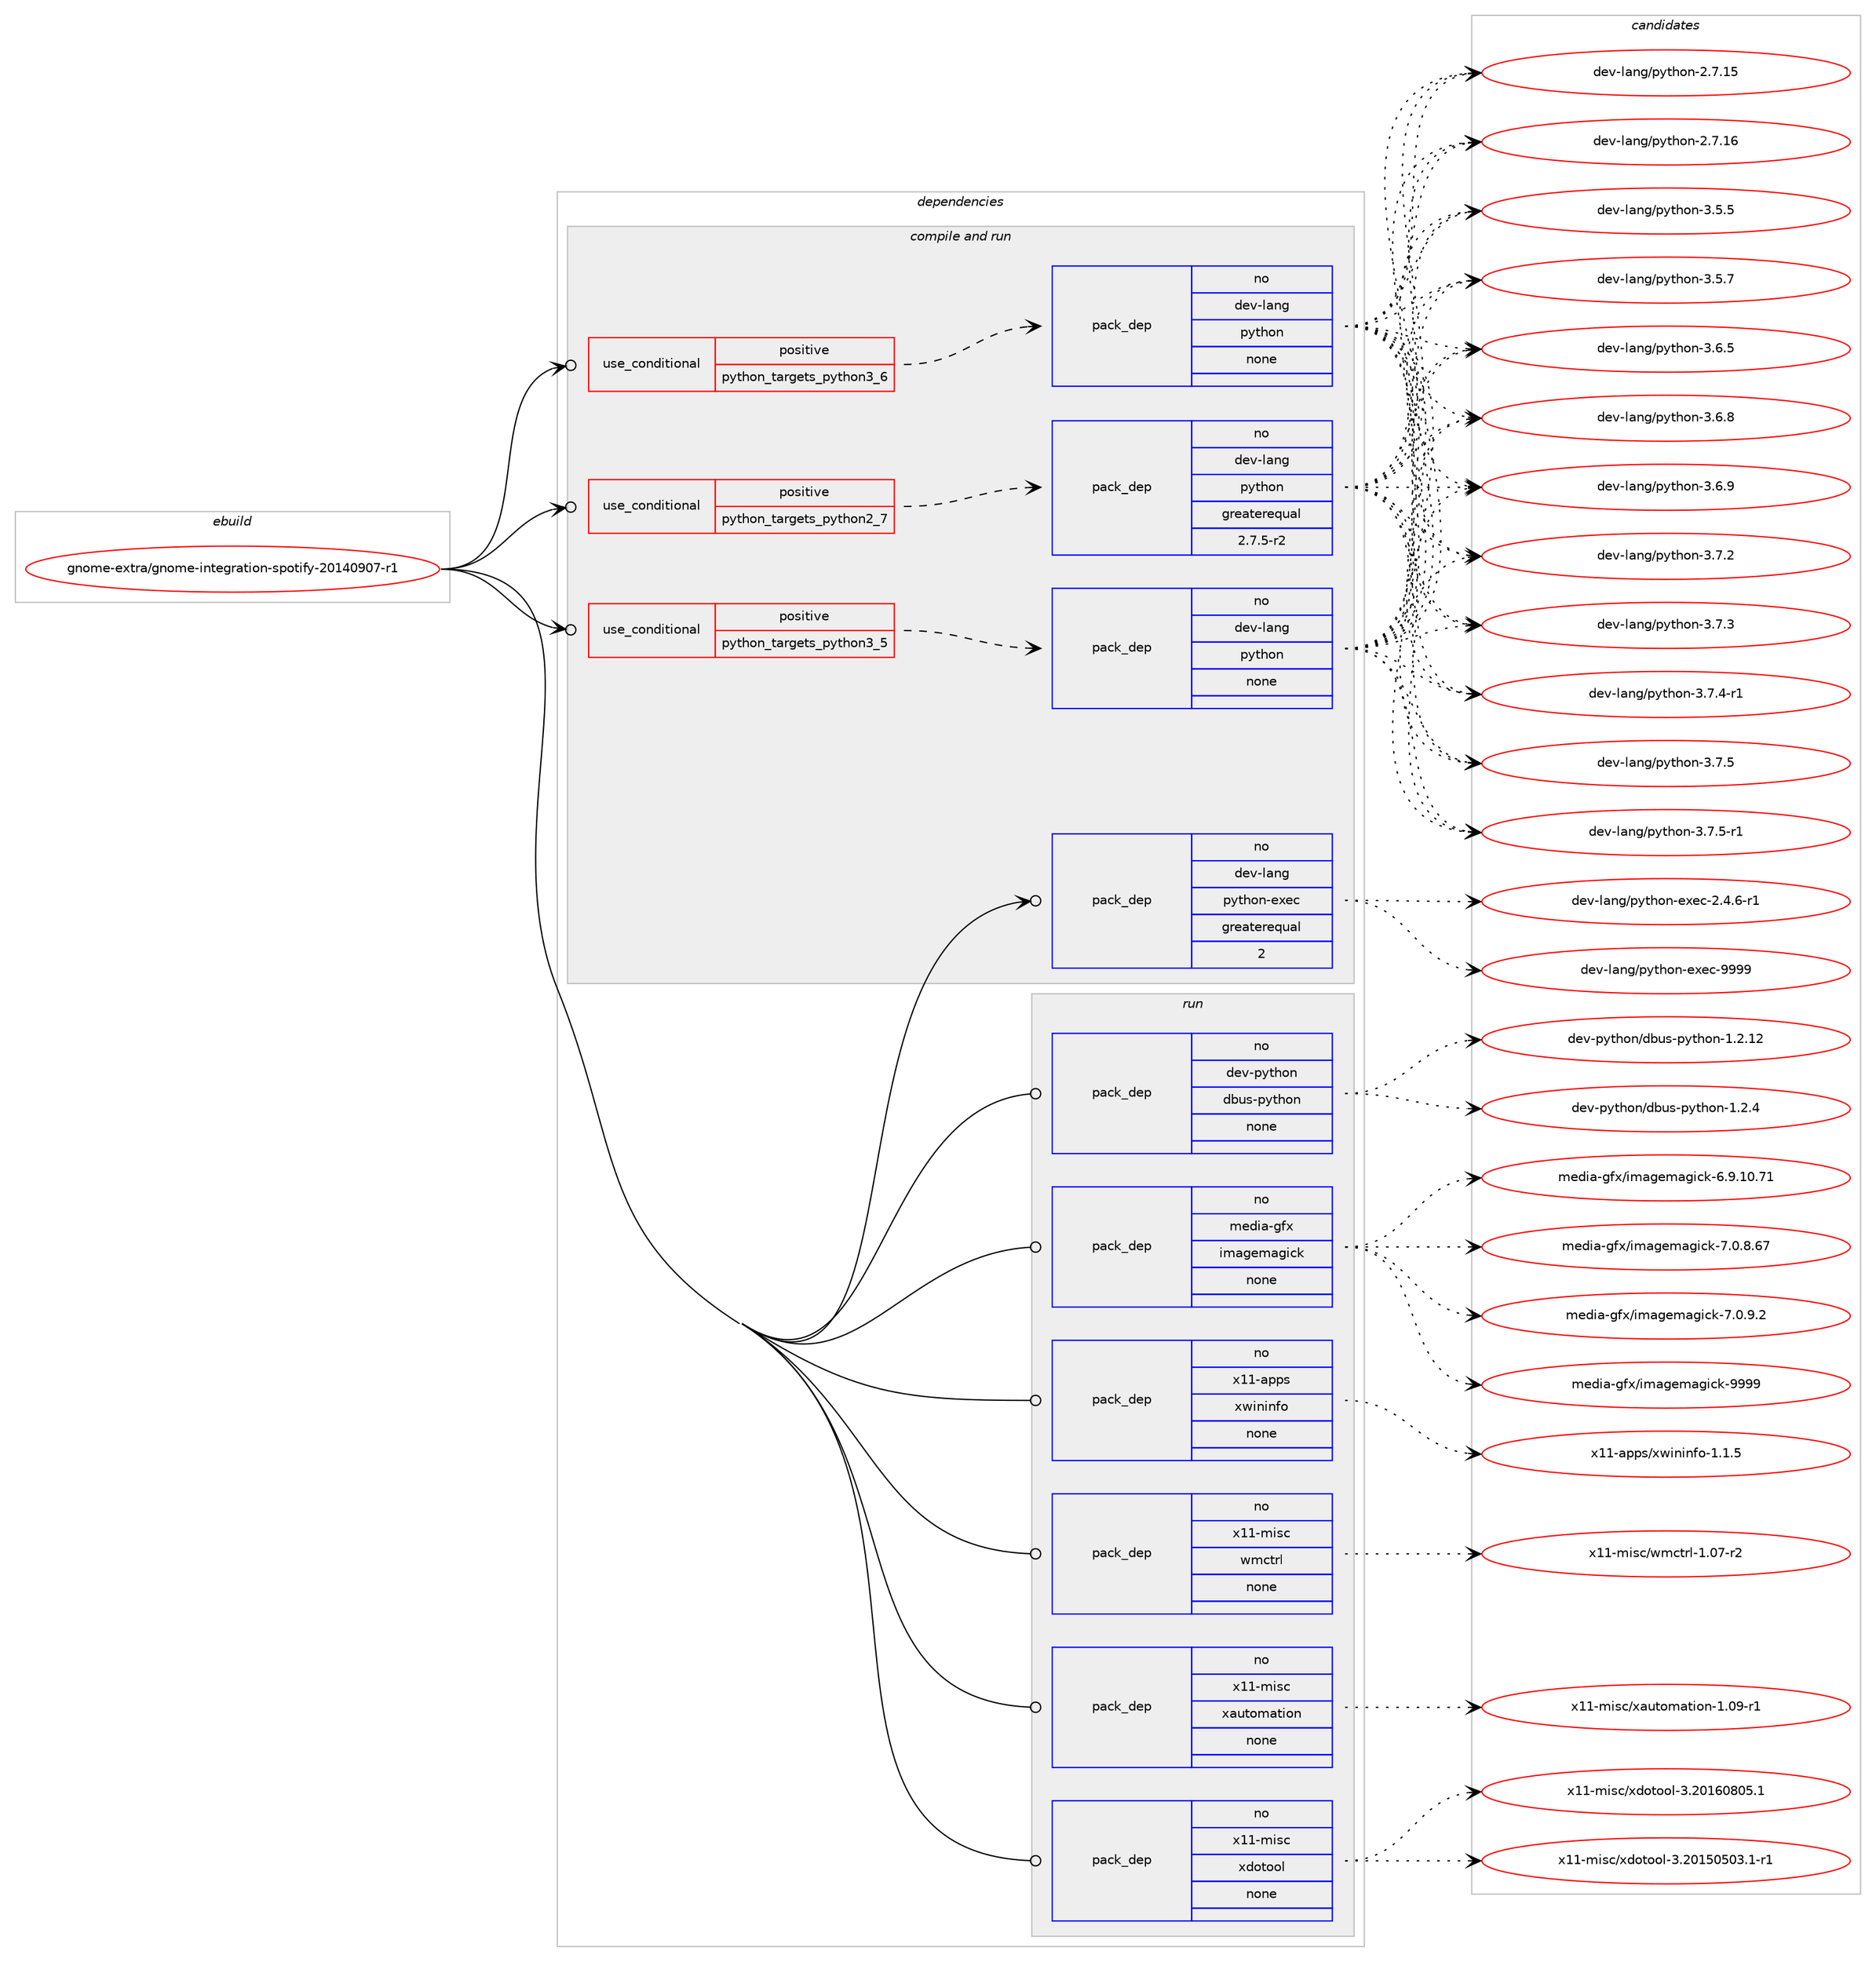 digraph prolog {

# *************
# Graph options
# *************

newrank=true;
concentrate=true;
compound=true;
graph [rankdir=LR,fontname=Helvetica,fontsize=10,ranksep=1.5];#, ranksep=2.5, nodesep=0.2];
edge  [arrowhead=vee];
node  [fontname=Helvetica,fontsize=10];

# **********
# The ebuild
# **********

subgraph cluster_leftcol {
color=gray;
rank=same;
label=<<i>ebuild</i>>;
id [label="gnome-extra/gnome-integration-spotify-20140907-r1", color=red, width=4, href="../gnome-extra/gnome-integration-spotify-20140907-r1.svg"];
}

# ****************
# The dependencies
# ****************

subgraph cluster_midcol {
color=gray;
label=<<i>dependencies</i>>;
subgraph cluster_compile {
fillcolor="#eeeeee";
style=filled;
label=<<i>compile</i>>;
}
subgraph cluster_compileandrun {
fillcolor="#eeeeee";
style=filled;
label=<<i>compile and run</i>>;
subgraph cond185967 {
dependency748628 [label=<<TABLE BORDER="0" CELLBORDER="1" CELLSPACING="0" CELLPADDING="4"><TR><TD ROWSPAN="3" CELLPADDING="10">use_conditional</TD></TR><TR><TD>positive</TD></TR><TR><TD>python_targets_python2_7</TD></TR></TABLE>>, shape=none, color=red];
subgraph pack550053 {
dependency748629 [label=<<TABLE BORDER="0" CELLBORDER="1" CELLSPACING="0" CELLPADDING="4" WIDTH="220"><TR><TD ROWSPAN="6" CELLPADDING="30">pack_dep</TD></TR><TR><TD WIDTH="110">no</TD></TR><TR><TD>dev-lang</TD></TR><TR><TD>python</TD></TR><TR><TD>greaterequal</TD></TR><TR><TD>2.7.5-r2</TD></TR></TABLE>>, shape=none, color=blue];
}
dependency748628:e -> dependency748629:w [weight=20,style="dashed",arrowhead="vee"];
}
id:e -> dependency748628:w [weight=20,style="solid",arrowhead="odotvee"];
subgraph cond185968 {
dependency748630 [label=<<TABLE BORDER="0" CELLBORDER="1" CELLSPACING="0" CELLPADDING="4"><TR><TD ROWSPAN="3" CELLPADDING="10">use_conditional</TD></TR><TR><TD>positive</TD></TR><TR><TD>python_targets_python3_5</TD></TR></TABLE>>, shape=none, color=red];
subgraph pack550054 {
dependency748631 [label=<<TABLE BORDER="0" CELLBORDER="1" CELLSPACING="0" CELLPADDING="4" WIDTH="220"><TR><TD ROWSPAN="6" CELLPADDING="30">pack_dep</TD></TR><TR><TD WIDTH="110">no</TD></TR><TR><TD>dev-lang</TD></TR><TR><TD>python</TD></TR><TR><TD>none</TD></TR><TR><TD></TD></TR></TABLE>>, shape=none, color=blue];
}
dependency748630:e -> dependency748631:w [weight=20,style="dashed",arrowhead="vee"];
}
id:e -> dependency748630:w [weight=20,style="solid",arrowhead="odotvee"];
subgraph cond185969 {
dependency748632 [label=<<TABLE BORDER="0" CELLBORDER="1" CELLSPACING="0" CELLPADDING="4"><TR><TD ROWSPAN="3" CELLPADDING="10">use_conditional</TD></TR><TR><TD>positive</TD></TR><TR><TD>python_targets_python3_6</TD></TR></TABLE>>, shape=none, color=red];
subgraph pack550055 {
dependency748633 [label=<<TABLE BORDER="0" CELLBORDER="1" CELLSPACING="0" CELLPADDING="4" WIDTH="220"><TR><TD ROWSPAN="6" CELLPADDING="30">pack_dep</TD></TR><TR><TD WIDTH="110">no</TD></TR><TR><TD>dev-lang</TD></TR><TR><TD>python</TD></TR><TR><TD>none</TD></TR><TR><TD></TD></TR></TABLE>>, shape=none, color=blue];
}
dependency748632:e -> dependency748633:w [weight=20,style="dashed",arrowhead="vee"];
}
id:e -> dependency748632:w [weight=20,style="solid",arrowhead="odotvee"];
subgraph pack550056 {
dependency748634 [label=<<TABLE BORDER="0" CELLBORDER="1" CELLSPACING="0" CELLPADDING="4" WIDTH="220"><TR><TD ROWSPAN="6" CELLPADDING="30">pack_dep</TD></TR><TR><TD WIDTH="110">no</TD></TR><TR><TD>dev-lang</TD></TR><TR><TD>python-exec</TD></TR><TR><TD>greaterequal</TD></TR><TR><TD>2</TD></TR></TABLE>>, shape=none, color=blue];
}
id:e -> dependency748634:w [weight=20,style="solid",arrowhead="odotvee"];
}
subgraph cluster_run {
fillcolor="#eeeeee";
style=filled;
label=<<i>run</i>>;
subgraph pack550057 {
dependency748635 [label=<<TABLE BORDER="0" CELLBORDER="1" CELLSPACING="0" CELLPADDING="4" WIDTH="220"><TR><TD ROWSPAN="6" CELLPADDING="30">pack_dep</TD></TR><TR><TD WIDTH="110">no</TD></TR><TR><TD>dev-python</TD></TR><TR><TD>dbus-python</TD></TR><TR><TD>none</TD></TR><TR><TD></TD></TR></TABLE>>, shape=none, color=blue];
}
id:e -> dependency748635:w [weight=20,style="solid",arrowhead="odot"];
subgraph pack550058 {
dependency748636 [label=<<TABLE BORDER="0" CELLBORDER="1" CELLSPACING="0" CELLPADDING="4" WIDTH="220"><TR><TD ROWSPAN="6" CELLPADDING="30">pack_dep</TD></TR><TR><TD WIDTH="110">no</TD></TR><TR><TD>media-gfx</TD></TR><TR><TD>imagemagick</TD></TR><TR><TD>none</TD></TR><TR><TD></TD></TR></TABLE>>, shape=none, color=blue];
}
id:e -> dependency748636:w [weight=20,style="solid",arrowhead="odot"];
subgraph pack550059 {
dependency748637 [label=<<TABLE BORDER="0" CELLBORDER="1" CELLSPACING="0" CELLPADDING="4" WIDTH="220"><TR><TD ROWSPAN="6" CELLPADDING="30">pack_dep</TD></TR><TR><TD WIDTH="110">no</TD></TR><TR><TD>x11-apps</TD></TR><TR><TD>xwininfo</TD></TR><TR><TD>none</TD></TR><TR><TD></TD></TR></TABLE>>, shape=none, color=blue];
}
id:e -> dependency748637:w [weight=20,style="solid",arrowhead="odot"];
subgraph pack550060 {
dependency748638 [label=<<TABLE BORDER="0" CELLBORDER="1" CELLSPACING="0" CELLPADDING="4" WIDTH="220"><TR><TD ROWSPAN="6" CELLPADDING="30">pack_dep</TD></TR><TR><TD WIDTH="110">no</TD></TR><TR><TD>x11-misc</TD></TR><TR><TD>wmctrl</TD></TR><TR><TD>none</TD></TR><TR><TD></TD></TR></TABLE>>, shape=none, color=blue];
}
id:e -> dependency748638:w [weight=20,style="solid",arrowhead="odot"];
subgraph pack550061 {
dependency748639 [label=<<TABLE BORDER="0" CELLBORDER="1" CELLSPACING="0" CELLPADDING="4" WIDTH="220"><TR><TD ROWSPAN="6" CELLPADDING="30">pack_dep</TD></TR><TR><TD WIDTH="110">no</TD></TR><TR><TD>x11-misc</TD></TR><TR><TD>xautomation</TD></TR><TR><TD>none</TD></TR><TR><TD></TD></TR></TABLE>>, shape=none, color=blue];
}
id:e -> dependency748639:w [weight=20,style="solid",arrowhead="odot"];
subgraph pack550062 {
dependency748640 [label=<<TABLE BORDER="0" CELLBORDER="1" CELLSPACING="0" CELLPADDING="4" WIDTH="220"><TR><TD ROWSPAN="6" CELLPADDING="30">pack_dep</TD></TR><TR><TD WIDTH="110">no</TD></TR><TR><TD>x11-misc</TD></TR><TR><TD>xdotool</TD></TR><TR><TD>none</TD></TR><TR><TD></TD></TR></TABLE>>, shape=none, color=blue];
}
id:e -> dependency748640:w [weight=20,style="solid",arrowhead="odot"];
}
}

# **************
# The candidates
# **************

subgraph cluster_choices {
rank=same;
color=gray;
label=<<i>candidates</i>>;

subgraph choice550053 {
color=black;
nodesep=1;
choice10010111845108971101034711212111610411111045504655464953 [label="dev-lang/python-2.7.15", color=red, width=4,href="../dev-lang/python-2.7.15.svg"];
choice10010111845108971101034711212111610411111045504655464954 [label="dev-lang/python-2.7.16", color=red, width=4,href="../dev-lang/python-2.7.16.svg"];
choice100101118451089711010347112121116104111110455146534653 [label="dev-lang/python-3.5.5", color=red, width=4,href="../dev-lang/python-3.5.5.svg"];
choice100101118451089711010347112121116104111110455146534655 [label="dev-lang/python-3.5.7", color=red, width=4,href="../dev-lang/python-3.5.7.svg"];
choice100101118451089711010347112121116104111110455146544653 [label="dev-lang/python-3.6.5", color=red, width=4,href="../dev-lang/python-3.6.5.svg"];
choice100101118451089711010347112121116104111110455146544656 [label="dev-lang/python-3.6.8", color=red, width=4,href="../dev-lang/python-3.6.8.svg"];
choice100101118451089711010347112121116104111110455146544657 [label="dev-lang/python-3.6.9", color=red, width=4,href="../dev-lang/python-3.6.9.svg"];
choice100101118451089711010347112121116104111110455146554650 [label="dev-lang/python-3.7.2", color=red, width=4,href="../dev-lang/python-3.7.2.svg"];
choice100101118451089711010347112121116104111110455146554651 [label="dev-lang/python-3.7.3", color=red, width=4,href="../dev-lang/python-3.7.3.svg"];
choice1001011184510897110103471121211161041111104551465546524511449 [label="dev-lang/python-3.7.4-r1", color=red, width=4,href="../dev-lang/python-3.7.4-r1.svg"];
choice100101118451089711010347112121116104111110455146554653 [label="dev-lang/python-3.7.5", color=red, width=4,href="../dev-lang/python-3.7.5.svg"];
choice1001011184510897110103471121211161041111104551465546534511449 [label="dev-lang/python-3.7.5-r1", color=red, width=4,href="../dev-lang/python-3.7.5-r1.svg"];
dependency748629:e -> choice10010111845108971101034711212111610411111045504655464953:w [style=dotted,weight="100"];
dependency748629:e -> choice10010111845108971101034711212111610411111045504655464954:w [style=dotted,weight="100"];
dependency748629:e -> choice100101118451089711010347112121116104111110455146534653:w [style=dotted,weight="100"];
dependency748629:e -> choice100101118451089711010347112121116104111110455146534655:w [style=dotted,weight="100"];
dependency748629:e -> choice100101118451089711010347112121116104111110455146544653:w [style=dotted,weight="100"];
dependency748629:e -> choice100101118451089711010347112121116104111110455146544656:w [style=dotted,weight="100"];
dependency748629:e -> choice100101118451089711010347112121116104111110455146544657:w [style=dotted,weight="100"];
dependency748629:e -> choice100101118451089711010347112121116104111110455146554650:w [style=dotted,weight="100"];
dependency748629:e -> choice100101118451089711010347112121116104111110455146554651:w [style=dotted,weight="100"];
dependency748629:e -> choice1001011184510897110103471121211161041111104551465546524511449:w [style=dotted,weight="100"];
dependency748629:e -> choice100101118451089711010347112121116104111110455146554653:w [style=dotted,weight="100"];
dependency748629:e -> choice1001011184510897110103471121211161041111104551465546534511449:w [style=dotted,weight="100"];
}
subgraph choice550054 {
color=black;
nodesep=1;
choice10010111845108971101034711212111610411111045504655464953 [label="dev-lang/python-2.7.15", color=red, width=4,href="../dev-lang/python-2.7.15.svg"];
choice10010111845108971101034711212111610411111045504655464954 [label="dev-lang/python-2.7.16", color=red, width=4,href="../dev-lang/python-2.7.16.svg"];
choice100101118451089711010347112121116104111110455146534653 [label="dev-lang/python-3.5.5", color=red, width=4,href="../dev-lang/python-3.5.5.svg"];
choice100101118451089711010347112121116104111110455146534655 [label="dev-lang/python-3.5.7", color=red, width=4,href="../dev-lang/python-3.5.7.svg"];
choice100101118451089711010347112121116104111110455146544653 [label="dev-lang/python-3.6.5", color=red, width=4,href="../dev-lang/python-3.6.5.svg"];
choice100101118451089711010347112121116104111110455146544656 [label="dev-lang/python-3.6.8", color=red, width=4,href="../dev-lang/python-3.6.8.svg"];
choice100101118451089711010347112121116104111110455146544657 [label="dev-lang/python-3.6.9", color=red, width=4,href="../dev-lang/python-3.6.9.svg"];
choice100101118451089711010347112121116104111110455146554650 [label="dev-lang/python-3.7.2", color=red, width=4,href="../dev-lang/python-3.7.2.svg"];
choice100101118451089711010347112121116104111110455146554651 [label="dev-lang/python-3.7.3", color=red, width=4,href="../dev-lang/python-3.7.3.svg"];
choice1001011184510897110103471121211161041111104551465546524511449 [label="dev-lang/python-3.7.4-r1", color=red, width=4,href="../dev-lang/python-3.7.4-r1.svg"];
choice100101118451089711010347112121116104111110455146554653 [label="dev-lang/python-3.7.5", color=red, width=4,href="../dev-lang/python-3.7.5.svg"];
choice1001011184510897110103471121211161041111104551465546534511449 [label="dev-lang/python-3.7.5-r1", color=red, width=4,href="../dev-lang/python-3.7.5-r1.svg"];
dependency748631:e -> choice10010111845108971101034711212111610411111045504655464953:w [style=dotted,weight="100"];
dependency748631:e -> choice10010111845108971101034711212111610411111045504655464954:w [style=dotted,weight="100"];
dependency748631:e -> choice100101118451089711010347112121116104111110455146534653:w [style=dotted,weight="100"];
dependency748631:e -> choice100101118451089711010347112121116104111110455146534655:w [style=dotted,weight="100"];
dependency748631:e -> choice100101118451089711010347112121116104111110455146544653:w [style=dotted,weight="100"];
dependency748631:e -> choice100101118451089711010347112121116104111110455146544656:w [style=dotted,weight="100"];
dependency748631:e -> choice100101118451089711010347112121116104111110455146544657:w [style=dotted,weight="100"];
dependency748631:e -> choice100101118451089711010347112121116104111110455146554650:w [style=dotted,weight="100"];
dependency748631:e -> choice100101118451089711010347112121116104111110455146554651:w [style=dotted,weight="100"];
dependency748631:e -> choice1001011184510897110103471121211161041111104551465546524511449:w [style=dotted,weight="100"];
dependency748631:e -> choice100101118451089711010347112121116104111110455146554653:w [style=dotted,weight="100"];
dependency748631:e -> choice1001011184510897110103471121211161041111104551465546534511449:w [style=dotted,weight="100"];
}
subgraph choice550055 {
color=black;
nodesep=1;
choice10010111845108971101034711212111610411111045504655464953 [label="dev-lang/python-2.7.15", color=red, width=4,href="../dev-lang/python-2.7.15.svg"];
choice10010111845108971101034711212111610411111045504655464954 [label="dev-lang/python-2.7.16", color=red, width=4,href="../dev-lang/python-2.7.16.svg"];
choice100101118451089711010347112121116104111110455146534653 [label="dev-lang/python-3.5.5", color=red, width=4,href="../dev-lang/python-3.5.5.svg"];
choice100101118451089711010347112121116104111110455146534655 [label="dev-lang/python-3.5.7", color=red, width=4,href="../dev-lang/python-3.5.7.svg"];
choice100101118451089711010347112121116104111110455146544653 [label="dev-lang/python-3.6.5", color=red, width=4,href="../dev-lang/python-3.6.5.svg"];
choice100101118451089711010347112121116104111110455146544656 [label="dev-lang/python-3.6.8", color=red, width=4,href="../dev-lang/python-3.6.8.svg"];
choice100101118451089711010347112121116104111110455146544657 [label="dev-lang/python-3.6.9", color=red, width=4,href="../dev-lang/python-3.6.9.svg"];
choice100101118451089711010347112121116104111110455146554650 [label="dev-lang/python-3.7.2", color=red, width=4,href="../dev-lang/python-3.7.2.svg"];
choice100101118451089711010347112121116104111110455146554651 [label="dev-lang/python-3.7.3", color=red, width=4,href="../dev-lang/python-3.7.3.svg"];
choice1001011184510897110103471121211161041111104551465546524511449 [label="dev-lang/python-3.7.4-r1", color=red, width=4,href="../dev-lang/python-3.7.4-r1.svg"];
choice100101118451089711010347112121116104111110455146554653 [label="dev-lang/python-3.7.5", color=red, width=4,href="../dev-lang/python-3.7.5.svg"];
choice1001011184510897110103471121211161041111104551465546534511449 [label="dev-lang/python-3.7.5-r1", color=red, width=4,href="../dev-lang/python-3.7.5-r1.svg"];
dependency748633:e -> choice10010111845108971101034711212111610411111045504655464953:w [style=dotted,weight="100"];
dependency748633:e -> choice10010111845108971101034711212111610411111045504655464954:w [style=dotted,weight="100"];
dependency748633:e -> choice100101118451089711010347112121116104111110455146534653:w [style=dotted,weight="100"];
dependency748633:e -> choice100101118451089711010347112121116104111110455146534655:w [style=dotted,weight="100"];
dependency748633:e -> choice100101118451089711010347112121116104111110455146544653:w [style=dotted,weight="100"];
dependency748633:e -> choice100101118451089711010347112121116104111110455146544656:w [style=dotted,weight="100"];
dependency748633:e -> choice100101118451089711010347112121116104111110455146544657:w [style=dotted,weight="100"];
dependency748633:e -> choice100101118451089711010347112121116104111110455146554650:w [style=dotted,weight="100"];
dependency748633:e -> choice100101118451089711010347112121116104111110455146554651:w [style=dotted,weight="100"];
dependency748633:e -> choice1001011184510897110103471121211161041111104551465546524511449:w [style=dotted,weight="100"];
dependency748633:e -> choice100101118451089711010347112121116104111110455146554653:w [style=dotted,weight="100"];
dependency748633:e -> choice1001011184510897110103471121211161041111104551465546534511449:w [style=dotted,weight="100"];
}
subgraph choice550056 {
color=black;
nodesep=1;
choice10010111845108971101034711212111610411111045101120101994550465246544511449 [label="dev-lang/python-exec-2.4.6-r1", color=red, width=4,href="../dev-lang/python-exec-2.4.6-r1.svg"];
choice10010111845108971101034711212111610411111045101120101994557575757 [label="dev-lang/python-exec-9999", color=red, width=4,href="../dev-lang/python-exec-9999.svg"];
dependency748634:e -> choice10010111845108971101034711212111610411111045101120101994550465246544511449:w [style=dotted,weight="100"];
dependency748634:e -> choice10010111845108971101034711212111610411111045101120101994557575757:w [style=dotted,weight="100"];
}
subgraph choice550057 {
color=black;
nodesep=1;
choice1001011184511212111610411111047100981171154511212111610411111045494650464950 [label="dev-python/dbus-python-1.2.12", color=red, width=4,href="../dev-python/dbus-python-1.2.12.svg"];
choice10010111845112121116104111110471009811711545112121116104111110454946504652 [label="dev-python/dbus-python-1.2.4", color=red, width=4,href="../dev-python/dbus-python-1.2.4.svg"];
dependency748635:e -> choice1001011184511212111610411111047100981171154511212111610411111045494650464950:w [style=dotted,weight="100"];
dependency748635:e -> choice10010111845112121116104111110471009811711545112121116104111110454946504652:w [style=dotted,weight="100"];
}
subgraph choice550058 {
color=black;
nodesep=1;
choice10910110010597451031021204710510997103101109971031059910745544657464948465549 [label="media-gfx/imagemagick-6.9.10.71", color=red, width=4,href="../media-gfx/imagemagick-6.9.10.71.svg"];
choice109101100105974510310212047105109971031011099710310599107455546484656465455 [label="media-gfx/imagemagick-7.0.8.67", color=red, width=4,href="../media-gfx/imagemagick-7.0.8.67.svg"];
choice1091011001059745103102120471051099710310110997103105991074555464846574650 [label="media-gfx/imagemagick-7.0.9.2", color=red, width=4,href="../media-gfx/imagemagick-7.0.9.2.svg"];
choice1091011001059745103102120471051099710310110997103105991074557575757 [label="media-gfx/imagemagick-9999", color=red, width=4,href="../media-gfx/imagemagick-9999.svg"];
dependency748636:e -> choice10910110010597451031021204710510997103101109971031059910745544657464948465549:w [style=dotted,weight="100"];
dependency748636:e -> choice109101100105974510310212047105109971031011099710310599107455546484656465455:w [style=dotted,weight="100"];
dependency748636:e -> choice1091011001059745103102120471051099710310110997103105991074555464846574650:w [style=dotted,weight="100"];
dependency748636:e -> choice1091011001059745103102120471051099710310110997103105991074557575757:w [style=dotted,weight="100"];
}
subgraph choice550059 {
color=black;
nodesep=1;
choice1204949459711211211547120119105110105110102111454946494653 [label="x11-apps/xwininfo-1.1.5", color=red, width=4,href="../x11-apps/xwininfo-1.1.5.svg"];
dependency748637:e -> choice1204949459711211211547120119105110105110102111454946494653:w [style=dotted,weight="100"];
}
subgraph choice550060 {
color=black;
nodesep=1;
choice12049494510910511599471191099911611410845494648554511450 [label="x11-misc/wmctrl-1.07-r2", color=red, width=4,href="../x11-misc/wmctrl-1.07-r2.svg"];
dependency748638:e -> choice12049494510910511599471191099911611410845494648554511450:w [style=dotted,weight="100"];
}
subgraph choice550061 {
color=black;
nodesep=1;
choice1204949451091051159947120971171161111099711610511111045494648574511449 [label="x11-misc/xautomation-1.09-r1", color=red, width=4,href="../x11-misc/xautomation-1.09-r1.svg"];
dependency748639:e -> choice1204949451091051159947120971171161111099711610511111045494648574511449:w [style=dotted,weight="100"];
}
subgraph choice550062 {
color=black;
nodesep=1;
choice1204949451091051159947120100111116111111108455146504849534853485146494511449 [label="x11-misc/xdotool-3.20150503.1-r1", color=red, width=4,href="../x11-misc/xdotool-3.20150503.1-r1.svg"];
choice120494945109105115994712010011111611111110845514650484954485648534649 [label="x11-misc/xdotool-3.20160805.1", color=red, width=4,href="../x11-misc/xdotool-3.20160805.1.svg"];
dependency748640:e -> choice1204949451091051159947120100111116111111108455146504849534853485146494511449:w [style=dotted,weight="100"];
dependency748640:e -> choice120494945109105115994712010011111611111110845514650484954485648534649:w [style=dotted,weight="100"];
}
}

}
